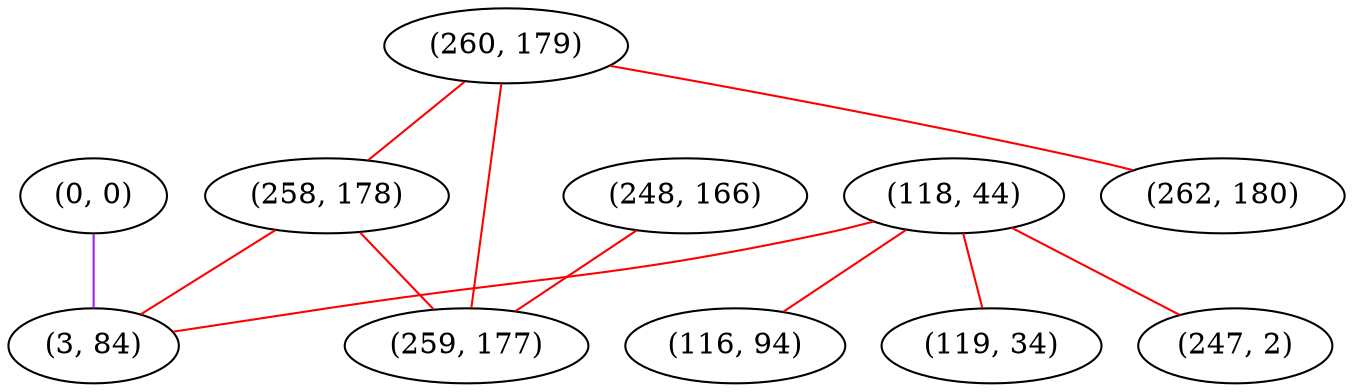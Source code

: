 graph "" {
"(0, 0)";
"(260, 179)";
"(258, 178)";
"(118, 44)";
"(3, 84)";
"(116, 94)";
"(119, 34)";
"(262, 180)";
"(247, 2)";
"(248, 166)";
"(259, 177)";
"(0, 0)" -- "(3, 84)"  [color=purple, key=0, weight=4];
"(260, 179)" -- "(262, 180)"  [color=red, key=0, weight=1];
"(260, 179)" -- "(259, 177)"  [color=red, key=0, weight=1];
"(260, 179)" -- "(258, 178)"  [color=red, key=0, weight=1];
"(258, 178)" -- "(259, 177)"  [color=red, key=0, weight=1];
"(258, 178)" -- "(3, 84)"  [color=red, key=0, weight=1];
"(118, 44)" -- "(119, 34)"  [color=red, key=0, weight=1];
"(118, 44)" -- "(3, 84)"  [color=red, key=0, weight=1];
"(118, 44)" -- "(116, 94)"  [color=red, key=0, weight=1];
"(118, 44)" -- "(247, 2)"  [color=red, key=0, weight=1];
"(248, 166)" -- "(259, 177)"  [color=red, key=0, weight=1];
}
